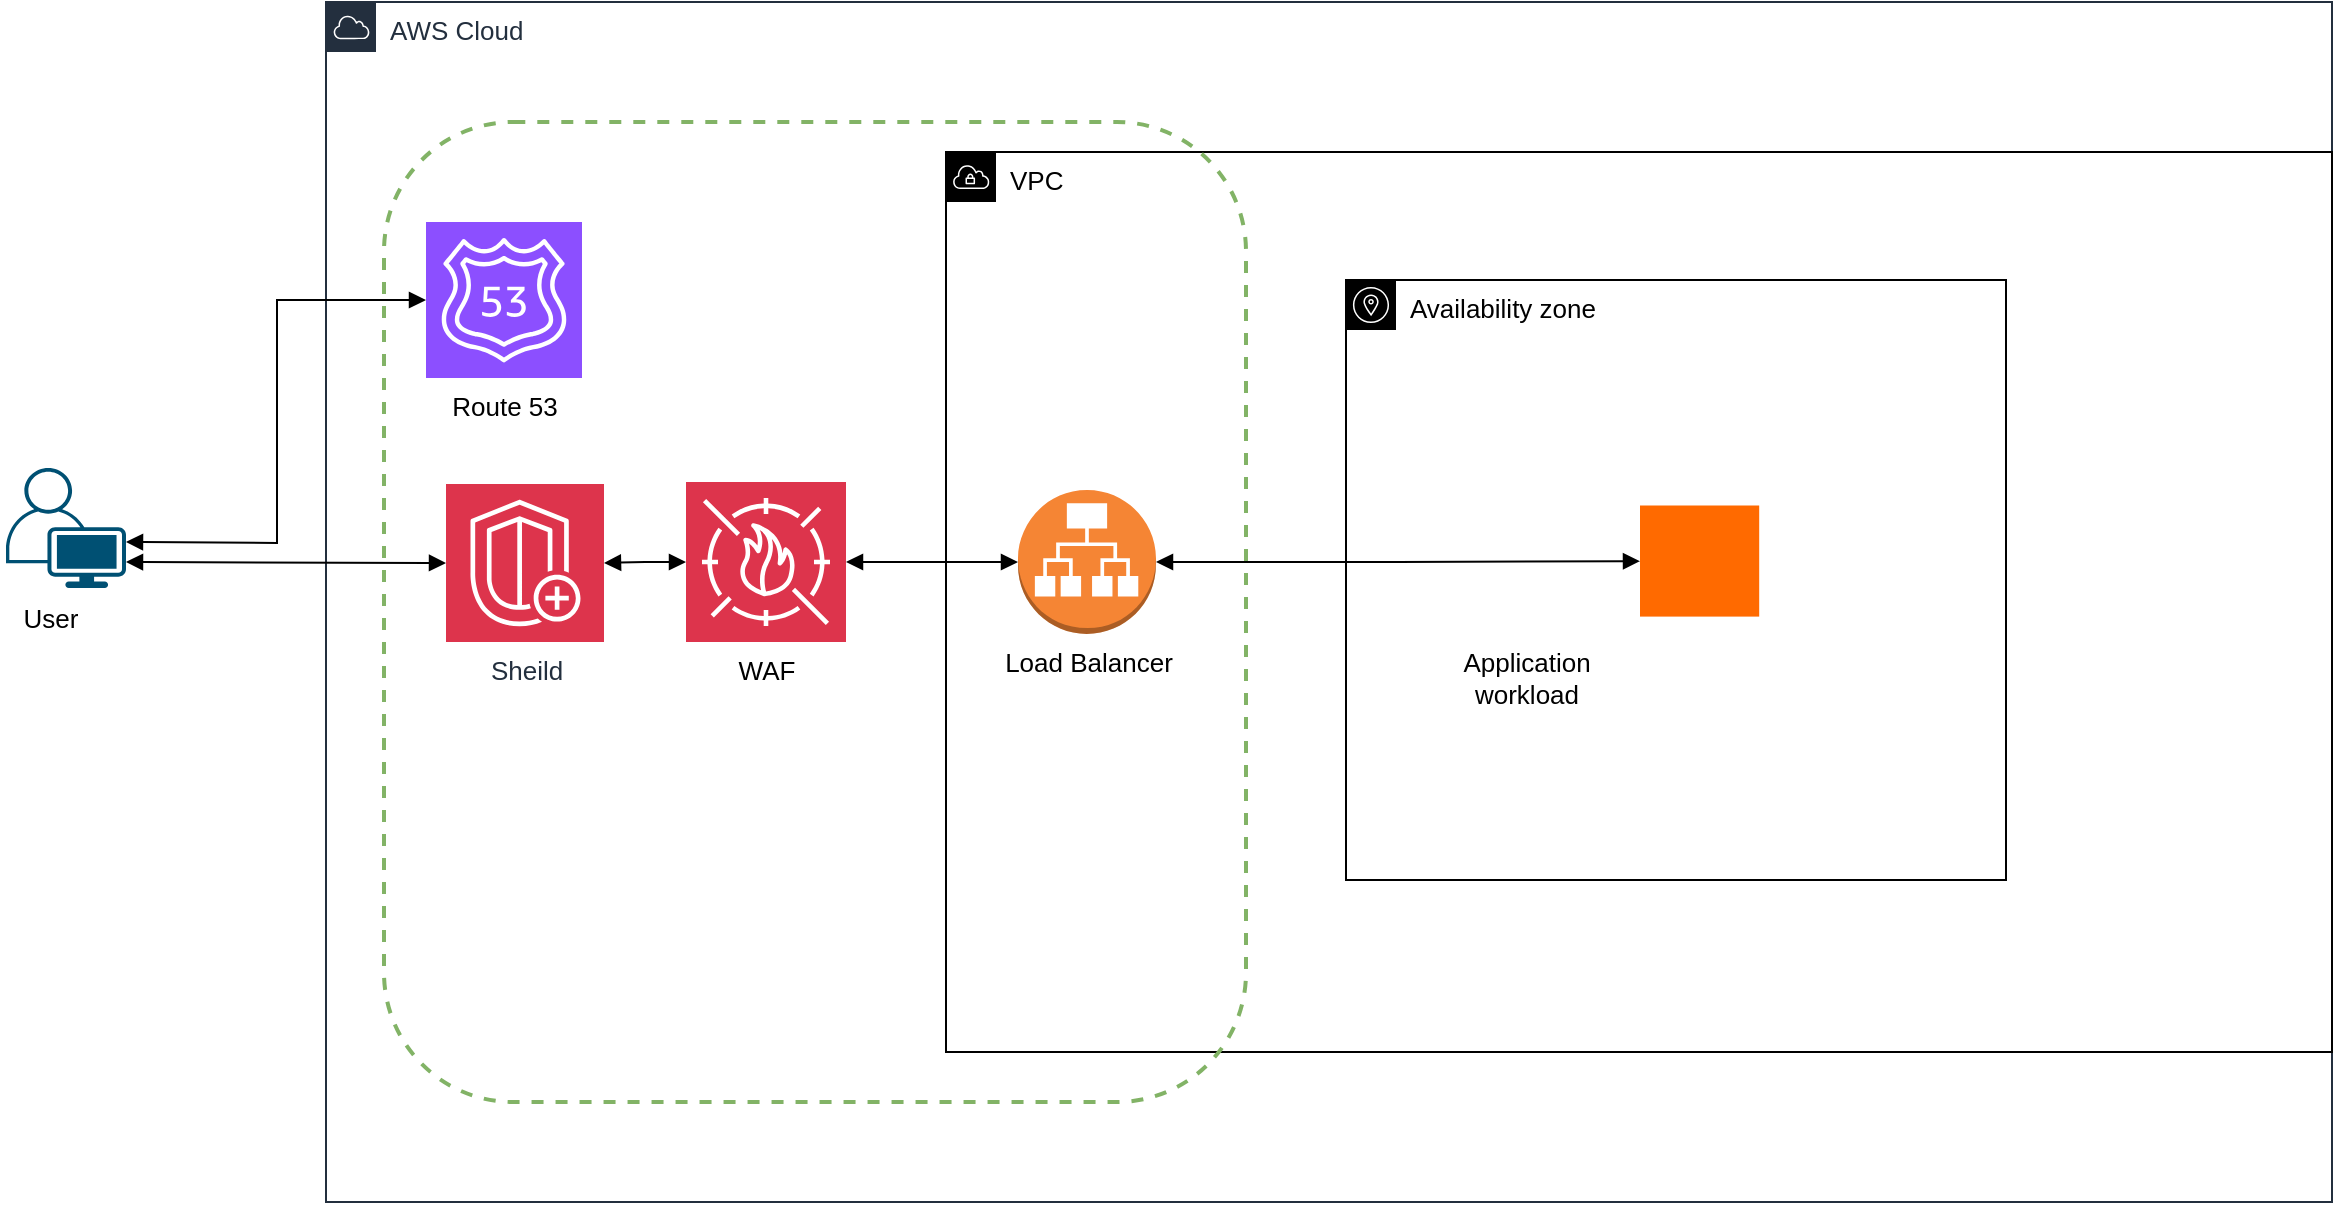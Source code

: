<mxfile version="26.0.9">
  <diagram name="Page-1" id="HMwde_tr8L4xsojdTPUV">
    <mxGraphModel dx="1368" dy="838" grid="1" gridSize="10" guides="1" tooltips="1" connect="1" arrows="1" fold="1" page="1" pageScale="1" pageWidth="1169" pageHeight="827" background="#ffffff" math="0" shadow="0">
      <root>
        <mxCell id="0" />
        <mxCell id="1" parent="0" />
        <mxCell id="l4AWrjGMaiEK8cyGMO2i-3" value="&lt;font style=&quot;font-size: 13px;&quot;&gt;AWS Cloud&lt;/font&gt;" style="points=[[0,0],[0.25,0],[0.5,0],[0.75,0],[1,0],[1,0.25],[1,0.5],[1,0.75],[1,1],[0.75,1],[0.5,1],[0.25,1],[0,1],[0,0.75],[0,0.5],[0,0.25]];outlineConnect=0;gradientColor=none;html=1;whiteSpace=wrap;fontSize=12;fontStyle=0;container=1;pointerEvents=0;collapsible=0;recursiveResize=0;shape=mxgraph.aws4.group;grIcon=mxgraph.aws4.group_aws_cloud;strokeColor=#232F3E;fillColor=none;verticalAlign=top;align=left;spacingLeft=30;fontColor=#232F3E;dashed=0;" parent="1" vertex="1">
          <mxGeometry x="200" y="120" width="1003" height="600" as="geometry" />
        </mxCell>
        <mxCell id="2owbVxqjxLrowaVmjvYN-7" value="&lt;font style=&quot;font-size: 13px;&quot; color=&quot;#000000&quot;&gt;VPC&lt;/font&gt;" style="sketch=0;outlineConnect=0;gradientColor=none;html=1;whiteSpace=wrap;fontSize=12;fontStyle=0;shape=mxgraph.aws4.group;grIcon=mxgraph.aws4.group_vpc;strokeColor=#000000;fillColor=none;verticalAlign=top;align=left;spacingLeft=30;fontColor=#879196;dashed=0;" parent="l4AWrjGMaiEK8cyGMO2i-3" vertex="1">
          <mxGeometry x="310" y="75" width="693" height="450" as="geometry" />
        </mxCell>
        <mxCell id="l4AWrjGMaiEK8cyGMO2i-2" value="&lt;font color=&quot;#000000&quot; style=&quot;font-size: 13px;&quot;&gt;Availability zone&lt;/font&gt;" style="sketch=0;outlineConnect=0;gradientColor=none;html=1;whiteSpace=wrap;fontSize=12;fontStyle=0;shape=mxgraph.aws4.group;grIcon=mxgraph.aws4.group_availability_zone;strokeColor=#000000;fillColor=none;verticalAlign=top;align=left;spacingLeft=30;fontColor=#E8E8E8;strokeWidth=1;" parent="l4AWrjGMaiEK8cyGMO2i-3" vertex="1">
          <mxGeometry x="510" y="139" width="330" height="300" as="geometry" />
        </mxCell>
        <mxCell id="2owbVxqjxLrowaVmjvYN-3" value="&lt;font style=&quot;font-size: 13px;&quot; color=&quot;#000000&quot;&gt;Route 53&lt;/font&gt;" style="sketch=0;points=[[0,0,0],[0.25,0,0],[0.5,0,0],[0.75,0,0],[1,0,0],[0,1,0],[0.25,1,0],[0.5,1,0],[0.75,1,0],[1,1,0],[0,0.25,0],[0,0.5,0],[0,0.75,0],[1,0.25,0],[1,0.5,0],[1,0.75,0]];outlineConnect=0;fontColor=#232F3E;fillColor=#8C4FFF;strokeColor=#ffffff;dashed=0;verticalLabelPosition=bottom;verticalAlign=top;align=center;html=1;fontSize=12;fontStyle=0;aspect=fixed;shape=mxgraph.aws4.resourceIcon;resIcon=mxgraph.aws4.route_53;" parent="l4AWrjGMaiEK8cyGMO2i-3" vertex="1">
          <mxGeometry x="50" y="110" width="78" height="78" as="geometry" />
        </mxCell>
        <mxCell id="2owbVxqjxLrowaVmjvYN-8" value="" style="points=[];aspect=fixed;html=1;align=center;shadow=0;dashed=0;fillColor=#FF6A00;strokeColor=none;shape=mxgraph.alibaba_cloud.ecs_elastic_compute_service;" parent="l4AWrjGMaiEK8cyGMO2i-3" vertex="1">
          <mxGeometry x="657" y="251.75" width="59.6" height="55.55" as="geometry" />
        </mxCell>
        <mxCell id="2owbVxqjxLrowaVmjvYN-22" value="&lt;font style=&quot;font-size: 13px;&quot; color=&quot;#000000&quot;&gt;Application&lt;/font&gt;&lt;div&gt;&lt;font style=&quot;font-size: 13px;&quot; color=&quot;#000000&quot;&gt;workload&lt;/font&gt;&lt;/div&gt;" style="text;html=1;align=center;verticalAlign=middle;resizable=0;points=[];autosize=1;strokeColor=none;fillColor=none;" parent="l4AWrjGMaiEK8cyGMO2i-3" vertex="1">
          <mxGeometry x="554.8" y="318" width="90" height="40" as="geometry" />
        </mxCell>
        <mxCell id="_8_x9J7O1VUDE86ZRHpT-2" value="&lt;font style=&quot;font-size: 13px;&quot;&gt;Sheild&lt;/font&gt;" style="sketch=0;points=[[0,0,0],[0.25,0,0],[0.5,0,0],[0.75,0,0],[1,0,0],[0,1,0],[0.25,1,0],[0.5,1,0],[0.75,1,0],[1,1,0],[0,0.25,0],[0,0.5,0],[0,0.75,0],[1,0.25,0],[1,0.5,0],[1,0.75,0]];outlineConnect=0;fontColor=#232F3E;fillColor=#DD344C;strokeColor=#ffffff;dashed=0;verticalLabelPosition=bottom;verticalAlign=top;align=center;html=1;fontSize=12;fontStyle=0;aspect=fixed;shape=mxgraph.aws4.resourceIcon;resIcon=mxgraph.aws4.shield;" vertex="1" parent="l4AWrjGMaiEK8cyGMO2i-3">
          <mxGeometry x="60" y="241" width="79" height="79" as="geometry" />
        </mxCell>
        <mxCell id="_8_x9J7O1VUDE86ZRHpT-7" value="" style="rounded=1;whiteSpace=wrap;html=1;fillColor=none;strokeColor=#82b366;dashed=1;strokeWidth=2;" vertex="1" parent="l4AWrjGMaiEK8cyGMO2i-3">
          <mxGeometry x="29" y="60" width="431" height="490" as="geometry" />
        </mxCell>
        <mxCell id="2owbVxqjxLrowaVmjvYN-4" value="" style="points=[[0.35,0,0],[0.98,0.51,0],[1,0.71,0],[0.67,1,0],[0,0.795,0],[0,0.65,0]];verticalLabelPosition=bottom;sketch=0;html=1;verticalAlign=top;aspect=fixed;align=center;pointerEvents=1;shape=mxgraph.cisco19.user;fillColor=#005073;strokeColor=none;" parent="1" vertex="1">
          <mxGeometry x="40" y="353" width="60" height="60" as="geometry" />
        </mxCell>
        <mxCell id="2owbVxqjxLrowaVmjvYN-23" value="&lt;font style=&quot;font-size: 13px;&quot; color=&quot;#000000&quot;&gt;User&lt;/font&gt;" style="text;html=1;align=center;verticalAlign=middle;resizable=0;points=[];autosize=1;strokeColor=none;fillColor=none;" parent="1" vertex="1">
          <mxGeometry x="37" y="413" width="50" height="30" as="geometry" />
        </mxCell>
        <mxCell id="2owbVxqjxLrowaVmjvYN-5" value="&lt;font style=&quot;font-size: 13px;&quot; color=&quot;#000000&quot;&gt;WAF&lt;/font&gt;" style="sketch=0;points=[[0,0,0],[0.25,0,0],[0.5,0,0],[0.75,0,0],[1,0,0],[0,1,0],[0.25,1,0],[0.5,1,0],[0.75,1,0],[1,1,0],[0,0.25,0],[0,0.5,0],[0,0.75,0],[1,0.25,0],[1,0.5,0],[1,0.75,0]];outlineConnect=0;fontColor=#232F3E;fillColor=#DD344C;strokeColor=#ffffff;dashed=0;verticalLabelPosition=bottom;verticalAlign=top;align=center;html=1;fontSize=12;fontStyle=0;aspect=fixed;shape=mxgraph.aws4.resourceIcon;resIcon=mxgraph.aws4.waf;" parent="1" vertex="1">
          <mxGeometry x="380" y="360" width="80" height="80" as="geometry" />
        </mxCell>
        <mxCell id="2owbVxqjxLrowaVmjvYN-6" value="&lt;font style=&quot;font-size: 13px;&quot; color=&quot;#000000&quot;&gt;Load Balancer&lt;/font&gt;" style="outlineConnect=0;dashed=0;verticalLabelPosition=bottom;verticalAlign=top;align=center;html=1;shape=mxgraph.aws3.application_load_balancer;fillColor=#F58534;gradientColor=none;" parent="1" vertex="1">
          <mxGeometry x="546" y="364" width="69" height="72" as="geometry" />
        </mxCell>
        <mxCell id="2owbVxqjxLrowaVmjvYN-11" value="" style="edgeStyle=orthogonalEdgeStyle;html=1;endArrow=block;elbow=vertical;startArrow=block;startFill=1;endFill=1;strokeColor=#000000;rounded=0;exitX=0;exitY=0.5;exitDx=0;exitDy=0;exitPerimeter=0;" parent="1" target="2owbVxqjxLrowaVmjvYN-5" edge="1" source="2owbVxqjxLrowaVmjvYN-6">
          <mxGeometry width="100" relative="1" as="geometry">
            <mxPoint x="560" y="398.5" as="sourcePoint" />
            <mxPoint x="630" y="399" as="targetPoint" />
          </mxGeometry>
        </mxCell>
        <mxCell id="2owbVxqjxLrowaVmjvYN-12" value="" style="edgeStyle=orthogonalEdgeStyle;html=1;endArrow=block;elbow=vertical;startArrow=block;startFill=1;endFill=1;strokeColor=#000000;rounded=0;" parent="1" target="2owbVxqjxLrowaVmjvYN-8" edge="1" source="2owbVxqjxLrowaVmjvYN-6">
          <mxGeometry width="100" relative="1" as="geometry">
            <mxPoint x="527" y="398.5" as="sourcePoint" />
            <mxPoint x="679" y="398.6" as="targetPoint" />
          </mxGeometry>
        </mxCell>
        <mxCell id="l4AWrjGMaiEK8cyGMO2i-7" value="" style="edgeStyle=orthogonalEdgeStyle;html=1;endArrow=block;elbow=vertical;startArrow=block;startFill=1;endFill=1;strokeColor=#000000;rounded=0;strokeWidth=1;entryX=0;entryY=0.5;entryDx=0;entryDy=0;entryPerimeter=0;" parent="1" target="_8_x9J7O1VUDE86ZRHpT-2" edge="1">
          <mxGeometry width="100" relative="1" as="geometry">
            <mxPoint x="100" y="400" as="sourcePoint" />
            <mxPoint x="200" y="400" as="targetPoint" />
          </mxGeometry>
        </mxCell>
        <mxCell id="l4AWrjGMaiEK8cyGMO2i-11" value="" style="edgeStyle=orthogonalEdgeStyle;html=1;endArrow=block;elbow=vertical;startArrow=block;startFill=1;endFill=1;strokeColor=#000000;rounded=0;entryX=0;entryY=0.5;entryDx=0;entryDy=0;entryPerimeter=0;" parent="1" target="2owbVxqjxLrowaVmjvYN-3" edge="1">
          <mxGeometry width="100" relative="1" as="geometry">
            <mxPoint x="100" y="390" as="sourcePoint" />
            <mxPoint x="200" y="390" as="targetPoint" />
          </mxGeometry>
        </mxCell>
        <mxCell id="_8_x9J7O1VUDE86ZRHpT-6" value="" style="edgeStyle=orthogonalEdgeStyle;html=1;endArrow=block;elbow=vertical;startArrow=block;startFill=1;endFill=1;strokeColor=#000000;rounded=0;entryX=1;entryY=0.5;entryDx=0;entryDy=0;entryPerimeter=0;" edge="1" parent="1" source="2owbVxqjxLrowaVmjvYN-5" target="_8_x9J7O1VUDE86ZRHpT-2">
          <mxGeometry width="100" relative="1" as="geometry">
            <mxPoint x="444" y="410" as="sourcePoint" />
            <mxPoint x="339" y="410" as="targetPoint" />
          </mxGeometry>
        </mxCell>
      </root>
    </mxGraphModel>
  </diagram>
</mxfile>
